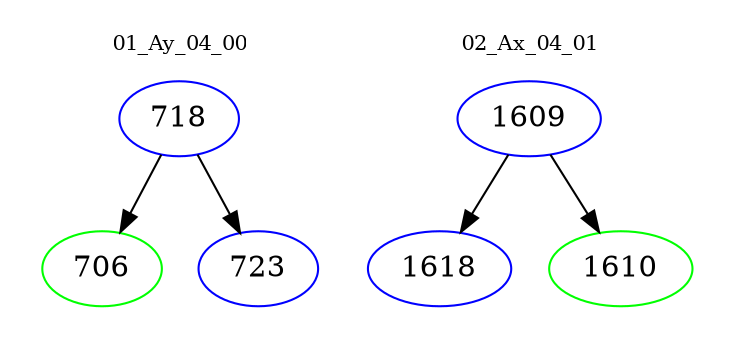 digraph{
subgraph cluster_0 {
color = white
label = "01_Ay_04_00";
fontsize=10;
T0_718 [label="718", color="blue"]
T0_718 -> T0_706 [color="black"]
T0_706 [label="706", color="green"]
T0_718 -> T0_723 [color="black"]
T0_723 [label="723", color="blue"]
}
subgraph cluster_1 {
color = white
label = "02_Ax_04_01";
fontsize=10;
T1_1609 [label="1609", color="blue"]
T1_1609 -> T1_1618 [color="black"]
T1_1618 [label="1618", color="blue"]
T1_1609 -> T1_1610 [color="black"]
T1_1610 [label="1610", color="green"]
}
}
